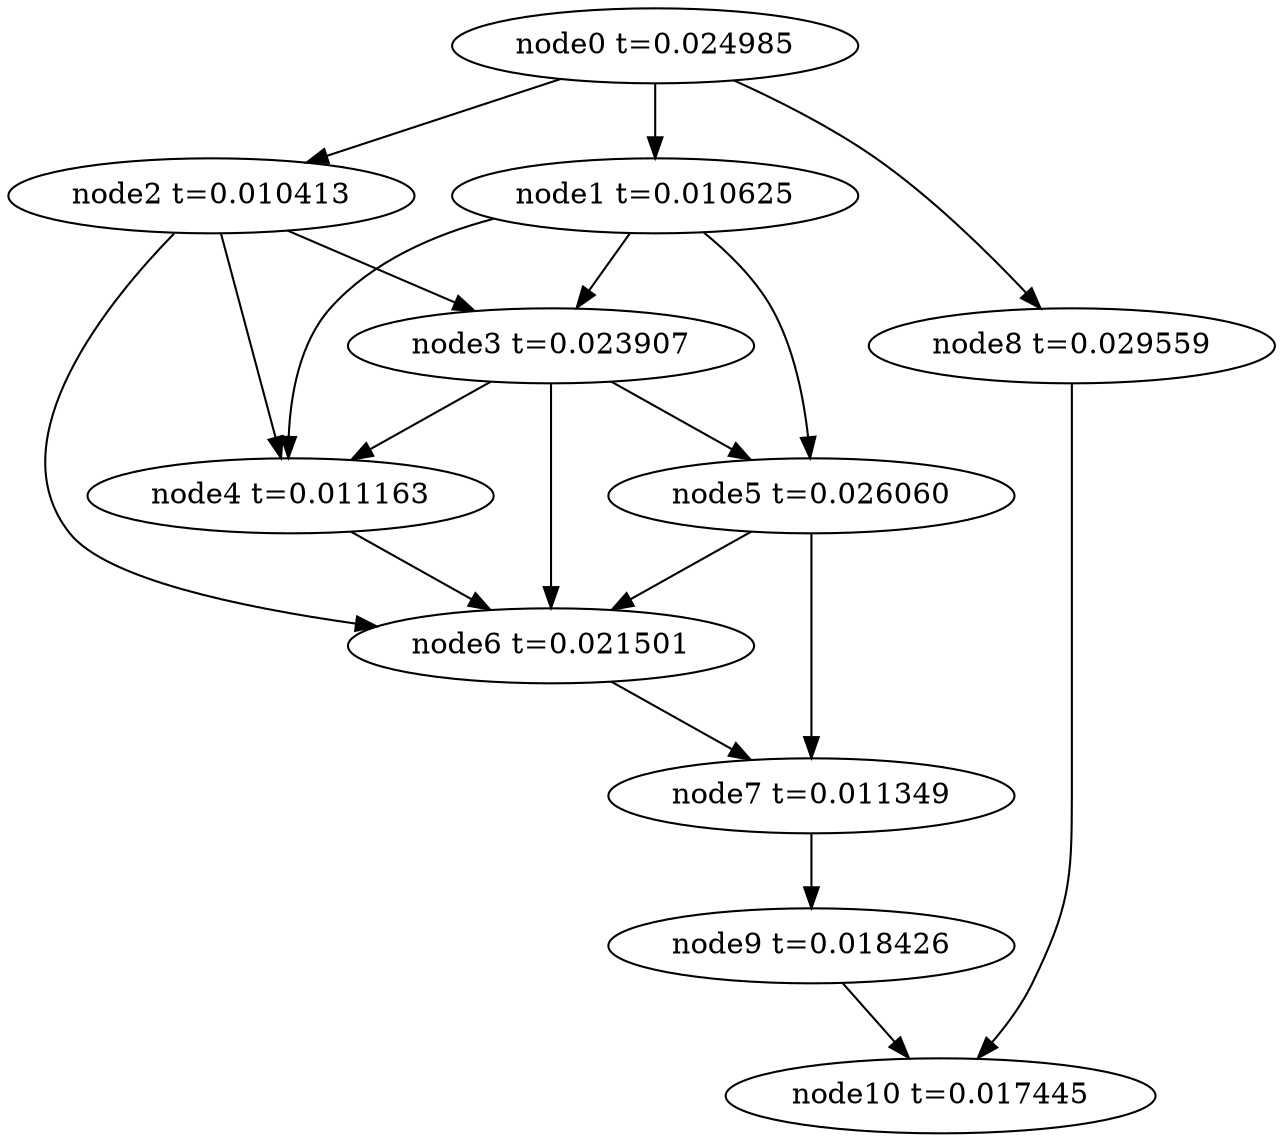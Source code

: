 digraph g{
	node10[label="node10 t=0.017445"]
	node9 -> node10
	node9[label="node9 t=0.018426"];
	node8 -> node10
	node8[label="node8 t=0.029559"];
	node7 -> node9
	node7[label="node7 t=0.011349"];
	node6 -> node7
	node6[label="node6 t=0.021501"];
	node5 -> node7
	node5 -> node6
	node5[label="node5 t=0.026060"];
	node4 -> node6
	node4[label="node4 t=0.011163"];
	node3 -> node6
	node3 -> node5
	node3 -> node4
	node3[label="node3 t=0.023907"];
	node2 -> node6
	node2 -> node4
	node2 -> node3
	node2[label="node2 t=0.010413"];
	node1 -> node5
	node1 -> node4
	node1 -> node3
	node1[label="node1 t=0.010625"];
	node0 -> node8
	node0 -> node2
	node0 -> node1
	node0[label="node0 t=0.024985"];
}
